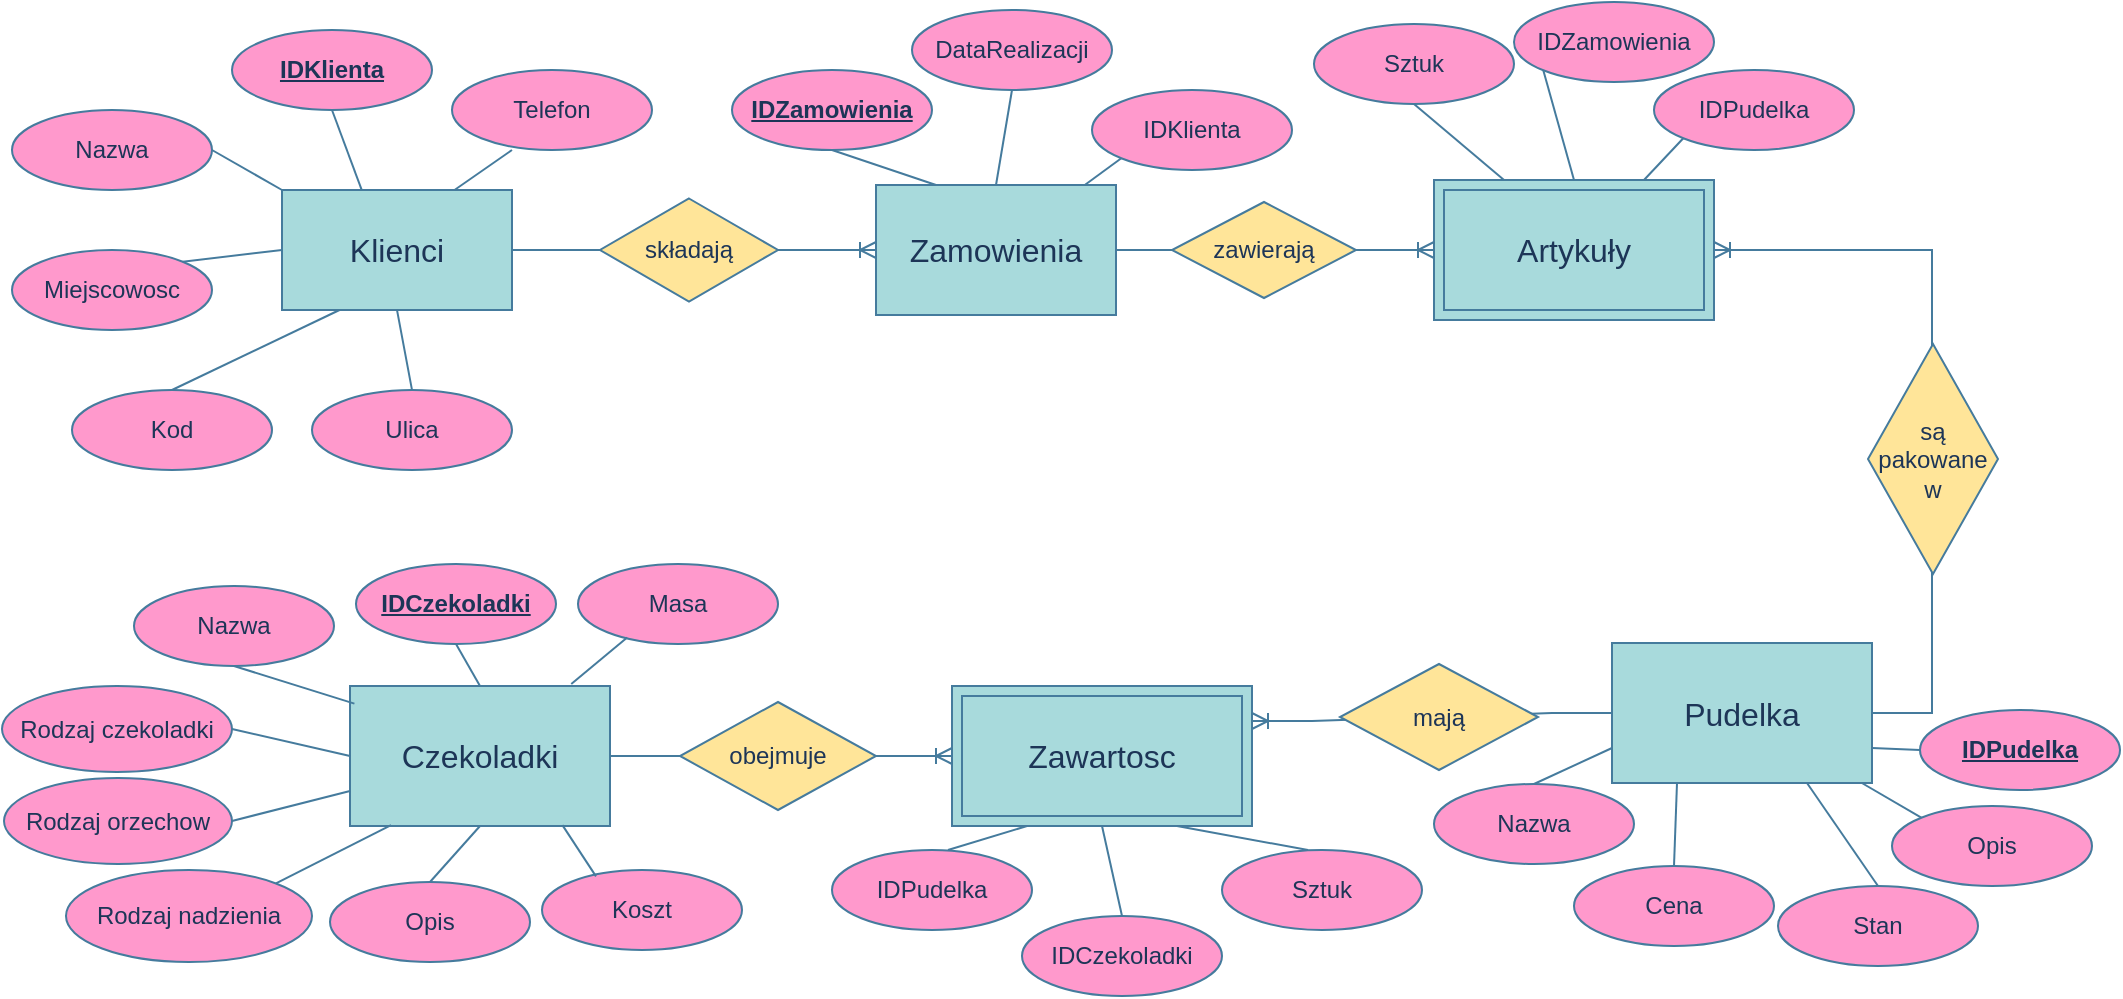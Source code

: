 <mxfile version="22.0.2" type="device">
  <diagram id="R2lEEEUBdFMjLlhIrx00" name="Page-1">
    <mxGraphModel dx="1450" dy="1029" grid="0" gridSize="10" guides="1" tooltips="1" connect="1" arrows="1" fold="1" page="0" pageScale="1" pageWidth="850" pageHeight="1100" background="#ffffff" math="0" shadow="0" extFonts="Permanent Marker^https://fonts.googleapis.com/css?family=Permanent+Marker">
      <root>
        <mxCell id="0" />
        <mxCell id="1" parent="0" />
        <mxCell id="FwKnp5ApS_0fTN7lDVV1-1" value="Klienci" style="whiteSpace=wrap;html=1;align=center;strokeColor=#457B9D;fontColor=#1D3557;fillColor=#A8DADC;fontSize=16;labelBackgroundColor=none;" vertex="1" parent="1">
          <mxGeometry x="-125" y="-111" width="115" height="60" as="geometry" />
        </mxCell>
        <mxCell id="FwKnp5ApS_0fTN7lDVV1-2" value="Pudelka" style="whiteSpace=wrap;html=1;align=center;strokeColor=#457B9D;fontColor=#1D3557;fillColor=#A8DADC;fontSize=16;labelBackgroundColor=none;" vertex="1" parent="1">
          <mxGeometry x="540" y="115.5" width="130" height="70" as="geometry" />
        </mxCell>
        <mxCell id="FwKnp5ApS_0fTN7lDVV1-4" value="&lt;font&gt;Zamowienia&lt;/font&gt;" style="whiteSpace=wrap;html=1;align=center;strokeColor=#457B9D;fontColor=#1D3557;fillColor=#A8DADC;fontSize=16;labelBackgroundColor=none;" vertex="1" parent="1">
          <mxGeometry x="172" y="-113.5" width="120" height="65" as="geometry" />
        </mxCell>
        <mxCell id="FwKnp5ApS_0fTN7lDVV1-5" value="&lt;font style=&quot;font-size: 16px;&quot;&gt;Czekoladki&lt;/font&gt;" style="whiteSpace=wrap;html=1;align=center;strokeColor=#457B9D;fontColor=#1D3557;fillColor=#A8DADC;labelBackgroundColor=none;" vertex="1" parent="1">
          <mxGeometry x="-91" y="137" width="130" height="70" as="geometry" />
        </mxCell>
        <mxCell id="FwKnp5ApS_0fTN7lDVV1-11" value="IDKlienta" style="ellipse;whiteSpace=wrap;html=1;align=center;fontStyle=5;strokeColor=#457B9D;fontColor=#1D3557;fillColor=#FF99CC;labelBackgroundColor=none;" vertex="1" parent="1">
          <mxGeometry x="-150" y="-191" width="100" height="40" as="geometry" />
        </mxCell>
        <mxCell id="FwKnp5ApS_0fTN7lDVV1-19" value="Artykuły" style="shape=ext;margin=3;double=1;whiteSpace=wrap;html=1;align=center;strokeColor=#457B9D;fontColor=#1D3557;fillColor=#A8DADC;fontSize=16;labelBackgroundColor=none;" vertex="1" parent="1">
          <mxGeometry x="451" y="-116" width="140" height="70" as="geometry" />
        </mxCell>
        <mxCell id="FwKnp5ApS_0fTN7lDVV1-20" value="Zawartosc" style="shape=ext;margin=3;double=1;whiteSpace=wrap;html=1;align=center;strokeColor=#457B9D;fontColor=#1D3557;fillColor=#A8DADC;fontSize=16;labelBackgroundColor=none;" vertex="1" parent="1">
          <mxGeometry x="210" y="137" width="150" height="70" as="geometry" />
        </mxCell>
        <mxCell id="FwKnp5ApS_0fTN7lDVV1-21" value="Nazwa" style="ellipse;whiteSpace=wrap;html=1;align=center;strokeColor=#457B9D;fontColor=#1D3557;fillColor=#FF99CC;labelBackgroundColor=none;" vertex="1" parent="1">
          <mxGeometry x="-260" y="-151" width="100" height="40" as="geometry" />
        </mxCell>
        <mxCell id="FwKnp5ApS_0fTN7lDVV1-22" value="Ulica" style="ellipse;whiteSpace=wrap;html=1;align=center;strokeColor=#457B9D;fontColor=#1D3557;fillColor=#FF99CC;labelBackgroundColor=none;" vertex="1" parent="1">
          <mxGeometry x="-110" y="-11" width="100" height="40" as="geometry" />
        </mxCell>
        <mxCell id="FwKnp5ApS_0fTN7lDVV1-23" value="Miejscowosc" style="ellipse;whiteSpace=wrap;html=1;align=center;strokeColor=#457B9D;fontColor=#1D3557;fillColor=#FF99CC;labelBackgroundColor=none;" vertex="1" parent="1">
          <mxGeometry x="-260" y="-81" width="100" height="40" as="geometry" />
        </mxCell>
        <mxCell id="FwKnp5ApS_0fTN7lDVV1-24" value="Kod" style="ellipse;whiteSpace=wrap;html=1;align=center;strokeColor=#457B9D;fontColor=#1D3557;fillColor=#FF99CC;labelBackgroundColor=none;" vertex="1" parent="1">
          <mxGeometry x="-230" y="-11" width="100" height="40" as="geometry" />
        </mxCell>
        <mxCell id="FwKnp5ApS_0fTN7lDVV1-25" value="Telefon" style="ellipse;whiteSpace=wrap;html=1;align=center;strokeColor=#457B9D;fontColor=#1D3557;fillColor=#FF99CC;labelBackgroundColor=none;" vertex="1" parent="1">
          <mxGeometry x="-40" y="-171" width="100" height="40" as="geometry" />
        </mxCell>
        <mxCell id="FwKnp5ApS_0fTN7lDVV1-29" value="" style="edgeStyle=entityRelationEdgeStyle;fontSize=12;html=1;endArrow=ERoneToMany;rounded=0;strokeColor=#457B9D;fontColor=#1D3557;fillColor=#A8DADC;entryX=0;entryY=0.5;entryDx=0;entryDy=0;" edge="1" parent="1" source="FwKnp5ApS_0fTN7lDVV1-1" target="FwKnp5ApS_0fTN7lDVV1-4">
          <mxGeometry width="100" height="100" relative="1" as="geometry">
            <mxPoint x="-10" y="19" as="sourcePoint" />
            <mxPoint x="131.421" y="-81" as="targetPoint" />
          </mxGeometry>
        </mxCell>
        <mxCell id="FwKnp5ApS_0fTN7lDVV1-30" value="" style="endArrow=none;html=1;rounded=0;strokeColor=#457B9D;fontColor=#1D3557;fillColor=#A8DADC;entryX=0.25;entryY=1;entryDx=0;entryDy=0;exitX=0.5;exitY=0;exitDx=0;exitDy=0;" edge="1" parent="1" source="FwKnp5ApS_0fTN7lDVV1-24" target="FwKnp5ApS_0fTN7lDVV1-1">
          <mxGeometry width="50" height="50" relative="1" as="geometry">
            <mxPoint x="-110" y="199" as="sourcePoint" />
            <mxPoint x="-60" y="149" as="targetPoint" />
          </mxGeometry>
        </mxCell>
        <mxCell id="FwKnp5ApS_0fTN7lDVV1-32" value="" style="endArrow=none;html=1;rounded=0;strokeColor=#457B9D;fontColor=#1D3557;fillColor=#A8DADC;entryX=0.5;entryY=1;entryDx=0;entryDy=0;exitX=0.5;exitY=0;exitDx=0;exitDy=0;" edge="1" parent="1" source="FwKnp5ApS_0fTN7lDVV1-22" target="FwKnp5ApS_0fTN7lDVV1-1">
          <mxGeometry width="50" height="50" relative="1" as="geometry">
            <mxPoint x="190" y="139" as="sourcePoint" />
            <mxPoint x="240" y="89" as="targetPoint" />
          </mxGeometry>
        </mxCell>
        <mxCell id="FwKnp5ApS_0fTN7lDVV1-34" value="" style="endArrow=none;html=1;rounded=0;strokeColor=#457B9D;fontColor=#1D3557;fillColor=#A8DADC;exitX=1;exitY=0;exitDx=0;exitDy=0;entryX=0;entryY=0.5;entryDx=0;entryDy=0;" edge="1" parent="1" source="FwKnp5ApS_0fTN7lDVV1-23" target="FwKnp5ApS_0fTN7lDVV1-1">
          <mxGeometry width="50" height="50" relative="1" as="geometry">
            <mxPoint x="190" y="139" as="sourcePoint" />
            <mxPoint x="240" y="89" as="targetPoint" />
          </mxGeometry>
        </mxCell>
        <mxCell id="FwKnp5ApS_0fTN7lDVV1-35" value="" style="endArrow=none;html=1;rounded=0;strokeColor=#457B9D;fontColor=#1D3557;fillColor=#A8DADC;exitX=1;exitY=0.5;exitDx=0;exitDy=0;entryX=0;entryY=0;entryDx=0;entryDy=0;" edge="1" parent="1" source="FwKnp5ApS_0fTN7lDVV1-21" target="FwKnp5ApS_0fTN7lDVV1-1">
          <mxGeometry width="50" height="50" relative="1" as="geometry">
            <mxPoint x="190" y="139" as="sourcePoint" />
            <mxPoint x="240" y="89" as="targetPoint" />
          </mxGeometry>
        </mxCell>
        <mxCell id="FwKnp5ApS_0fTN7lDVV1-36" value="" style="endArrow=none;html=1;rounded=0;strokeColor=#457B9D;fontColor=#1D3557;fillColor=#A8DADC;entryX=0.5;entryY=1;entryDx=0;entryDy=0;exitX=0.346;exitY=-0.003;exitDx=0;exitDy=0;exitPerimeter=0;" edge="1" parent="1" source="FwKnp5ApS_0fTN7lDVV1-1" target="FwKnp5ApS_0fTN7lDVV1-11">
          <mxGeometry width="50" height="50" relative="1" as="geometry">
            <mxPoint x="190" y="139" as="sourcePoint" />
            <mxPoint x="240" y="89" as="targetPoint" />
          </mxGeometry>
        </mxCell>
        <mxCell id="FwKnp5ApS_0fTN7lDVV1-37" value="" style="endArrow=none;html=1;rounded=0;strokeColor=#457B9D;fontColor=#1D3557;fillColor=#A8DADC;entryX=0.3;entryY=1;entryDx=0;entryDy=0;exitX=0.75;exitY=0;exitDx=0;exitDy=0;entryPerimeter=0;" edge="1" parent="1" source="FwKnp5ApS_0fTN7lDVV1-1" target="FwKnp5ApS_0fTN7lDVV1-25">
          <mxGeometry width="50" height="50" relative="1" as="geometry">
            <mxPoint x="190" y="139" as="sourcePoint" />
            <mxPoint x="240" y="89" as="targetPoint" />
          </mxGeometry>
        </mxCell>
        <mxCell id="FwKnp5ApS_0fTN7lDVV1-39" value="IDZamowienia" style="ellipse;whiteSpace=wrap;html=1;align=center;fontStyle=5;strokeColor=#457B9D;fontColor=#1D3557;fillColor=#FF99CC;" vertex="1" parent="1">
          <mxGeometry x="100" y="-171" width="100" height="40" as="geometry" />
        </mxCell>
        <mxCell id="FwKnp5ApS_0fTN7lDVV1-40" value="IDKlienta" style="ellipse;whiteSpace=wrap;html=1;align=center;strokeColor=#457B9D;fontColor=#1D3557;fillColor=#FF99CC;" vertex="1" parent="1">
          <mxGeometry x="280" y="-161" width="100" height="40" as="geometry" />
        </mxCell>
        <mxCell id="FwKnp5ApS_0fTN7lDVV1-41" value="DataRealizacji" style="ellipse;whiteSpace=wrap;html=1;align=center;strokeColor=#457B9D;fontColor=#1D3557;fillColor=#FF99CC;" vertex="1" parent="1">
          <mxGeometry x="190" y="-201" width="100" height="40" as="geometry" />
        </mxCell>
        <mxCell id="FwKnp5ApS_0fTN7lDVV1-42" value="" style="endArrow=none;html=1;rounded=0;strokeColor=#457B9D;fontColor=#1D3557;fillColor=#A8DADC;entryX=0.5;entryY=1;entryDx=0;entryDy=0;exitX=0.25;exitY=0;exitDx=0;exitDy=0;" edge="1" parent="1" source="FwKnp5ApS_0fTN7lDVV1-4" target="FwKnp5ApS_0fTN7lDVV1-39">
          <mxGeometry width="50" height="50" relative="1" as="geometry">
            <mxPoint x="190" y="39" as="sourcePoint" />
            <mxPoint x="240" y="-11" as="targetPoint" />
          </mxGeometry>
        </mxCell>
        <mxCell id="FwKnp5ApS_0fTN7lDVV1-43" value="" style="endArrow=none;html=1;rounded=0;strokeColor=#457B9D;fontColor=#1D3557;fillColor=#A8DADC;exitX=0;exitY=1;exitDx=0;exitDy=0;" edge="1" parent="1" source="FwKnp5ApS_0fTN7lDVV1-40" target="FwKnp5ApS_0fTN7lDVV1-4">
          <mxGeometry width="50" height="50" relative="1" as="geometry">
            <mxPoint x="190" y="39" as="sourcePoint" />
            <mxPoint x="240" y="-11" as="targetPoint" />
          </mxGeometry>
        </mxCell>
        <mxCell id="FwKnp5ApS_0fTN7lDVV1-44" value="" style="endArrow=none;html=1;rounded=0;strokeColor=#457B9D;fontColor=#1D3557;fillColor=#A8DADC;entryX=0.5;entryY=1;entryDx=0;entryDy=0;exitX=0.5;exitY=0;exitDx=0;exitDy=0;" edge="1" parent="1" source="FwKnp5ApS_0fTN7lDVV1-4" target="FwKnp5ApS_0fTN7lDVV1-41">
          <mxGeometry width="50" height="50" relative="1" as="geometry">
            <mxPoint x="190" y="39" as="sourcePoint" />
            <mxPoint x="240" y="-11" as="targetPoint" />
          </mxGeometry>
        </mxCell>
        <mxCell id="FwKnp5ApS_0fTN7lDVV1-47" value="" style="edgeStyle=entityRelationEdgeStyle;fontSize=12;html=1;endArrow=ERoneToMany;rounded=0;strokeColor=#457B9D;fontColor=#1D3557;fillColor=#A8DADC;exitX=1;exitY=0.5;exitDx=0;exitDy=0;" edge="1" parent="1" source="FwKnp5ApS_0fTN7lDVV1-4" target="FwKnp5ApS_0fTN7lDVV1-19">
          <mxGeometry width="100" height="100" relative="1" as="geometry">
            <mxPoint x="215" y="160" as="sourcePoint" />
            <mxPoint x="315" y="60" as="targetPoint" />
          </mxGeometry>
        </mxCell>
        <mxCell id="FwKnp5ApS_0fTN7lDVV1-50" value="" style="edgeStyle=entityRelationEdgeStyle;fontSize=12;html=1;endArrow=ERoneToMany;rounded=0;strokeColor=#457B9D;fontColor=#1D3557;fillColor=#A8DADC;" edge="1" parent="1" source="FwKnp5ApS_0fTN7lDVV1-2" target="FwKnp5ApS_0fTN7lDVV1-19">
          <mxGeometry width="100" height="100" relative="1" as="geometry">
            <mxPoint x="620" y="91" as="sourcePoint" />
            <mxPoint x="308" y="-20" as="targetPoint" />
          </mxGeometry>
        </mxCell>
        <mxCell id="FwKnp5ApS_0fTN7lDVV1-54" value="IDCzekoladki" style="ellipse;whiteSpace=wrap;html=1;align=center;fontStyle=5;strokeColor=#457B9D;fontColor=#1D3557;fillColor=#FF99CC;" vertex="1" parent="1">
          <mxGeometry x="-88" y="76" width="100" height="40" as="geometry" />
        </mxCell>
        <mxCell id="FwKnp5ApS_0fTN7lDVV1-55" value="Nazwa" style="ellipse;whiteSpace=wrap;html=1;align=center;strokeColor=#457B9D;fontColor=#1D3557;fillColor=#FF99CC;" vertex="1" parent="1">
          <mxGeometry x="-199" y="87" width="100" height="40" as="geometry" />
        </mxCell>
        <mxCell id="FwKnp5ApS_0fTN7lDVV1-56" value="Rodzaj czekoladki" style="ellipse;whiteSpace=wrap;html=1;align=center;strokeColor=#457B9D;fontColor=#1D3557;fillColor=#FF99CC;" vertex="1" parent="1">
          <mxGeometry x="-265" y="137" width="115" height="43" as="geometry" />
        </mxCell>
        <mxCell id="FwKnp5ApS_0fTN7lDVV1-57" value="Rodzaj orzechow" style="ellipse;whiteSpace=wrap;html=1;align=center;strokeColor=#457B9D;fontColor=#1D3557;fillColor=#FF99CC;" vertex="1" parent="1">
          <mxGeometry x="-264" y="183" width="114" height="43" as="geometry" />
        </mxCell>
        <mxCell id="FwKnp5ApS_0fTN7lDVV1-58" value="Rodzaj nadzienia" style="ellipse;whiteSpace=wrap;html=1;align=center;strokeColor=#457B9D;fontColor=#1D3557;fillColor=#FF99CC;" vertex="1" parent="1">
          <mxGeometry x="-233" y="229" width="123" height="46" as="geometry" />
        </mxCell>
        <mxCell id="FwKnp5ApS_0fTN7lDVV1-59" value="Opis" style="ellipse;whiteSpace=wrap;html=1;align=center;strokeColor=#457B9D;fontColor=#1D3557;fillColor=#FF99CC;" vertex="1" parent="1">
          <mxGeometry x="-101" y="235" width="100" height="40" as="geometry" />
        </mxCell>
        <mxCell id="FwKnp5ApS_0fTN7lDVV1-60" value="Koszt" style="ellipse;whiteSpace=wrap;html=1;align=center;strokeColor=#457B9D;fontColor=#1D3557;fillColor=#FF99CC;" vertex="1" parent="1">
          <mxGeometry x="5" y="229" width="100" height="40" as="geometry" />
        </mxCell>
        <mxCell id="FwKnp5ApS_0fTN7lDVV1-61" value="Masa" style="ellipse;whiteSpace=wrap;html=1;align=center;strokeColor=#457B9D;fontColor=#1D3557;fillColor=#FF99CC;" vertex="1" parent="1">
          <mxGeometry x="23" y="76" width="100" height="40" as="geometry" />
        </mxCell>
        <mxCell id="FwKnp5ApS_0fTN7lDVV1-62" value="IDPudelka" style="ellipse;whiteSpace=wrap;html=1;align=center;strokeColor=#457B9D;fontColor=#1D3557;fillColor=#FF99CC;" vertex="1" parent="1">
          <mxGeometry x="150" y="219" width="100" height="40" as="geometry" />
        </mxCell>
        <mxCell id="FwKnp5ApS_0fTN7lDVV1-63" value="IDCzekoladki" style="ellipse;whiteSpace=wrap;html=1;align=center;strokeColor=#457B9D;fontColor=#1D3557;fillColor=#FF99CC;" vertex="1" parent="1">
          <mxGeometry x="245" y="252" width="100" height="40" as="geometry" />
        </mxCell>
        <mxCell id="FwKnp5ApS_0fTN7lDVV1-64" value="Sztuk" style="ellipse;whiteSpace=wrap;html=1;align=center;strokeColor=#457B9D;fontColor=#1D3557;fillColor=#FF99CC;" vertex="1" parent="1">
          <mxGeometry x="345" y="219" width="100" height="40" as="geometry" />
        </mxCell>
        <mxCell id="FwKnp5ApS_0fTN7lDVV1-65" value="IDPudelka" style="ellipse;whiteSpace=wrap;html=1;align=center;fontStyle=5;strokeColor=#457B9D;fontColor=#1D3557;fillColor=#FF99CC;" vertex="1" parent="1">
          <mxGeometry x="694" y="149" width="100" height="40" as="geometry" />
        </mxCell>
        <mxCell id="FwKnp5ApS_0fTN7lDVV1-66" value="Nazwa" style="ellipse;whiteSpace=wrap;html=1;align=center;strokeColor=#457B9D;fontColor=#1D3557;fillColor=#FF99CC;" vertex="1" parent="1">
          <mxGeometry x="451" y="186" width="100" height="40" as="geometry" />
        </mxCell>
        <mxCell id="FwKnp5ApS_0fTN7lDVV1-67" value="Opis" style="ellipse;whiteSpace=wrap;html=1;align=center;strokeColor=#457B9D;fontColor=#1D3557;fillColor=#FF99CC;" vertex="1" parent="1">
          <mxGeometry x="680" y="197" width="100" height="40" as="geometry" />
        </mxCell>
        <mxCell id="FwKnp5ApS_0fTN7lDVV1-68" value="Cena" style="ellipse;whiteSpace=wrap;html=1;align=center;strokeColor=#457B9D;fontColor=#1D3557;fillColor=#FF99CC;" vertex="1" parent="1">
          <mxGeometry x="521" y="227" width="100" height="40" as="geometry" />
        </mxCell>
        <mxCell id="FwKnp5ApS_0fTN7lDVV1-69" value="Stan" style="ellipse;whiteSpace=wrap;html=1;align=center;strokeColor=#457B9D;fontColor=#1D3557;fillColor=#FF99CC;" vertex="1" parent="1">
          <mxGeometry x="623" y="237" width="100" height="40" as="geometry" />
        </mxCell>
        <mxCell id="FwKnp5ApS_0fTN7lDVV1-70" value="Sztuk" style="ellipse;whiteSpace=wrap;html=1;align=center;strokeColor=#457B9D;fontColor=#1D3557;fillColor=#FF99CC;" vertex="1" parent="1">
          <mxGeometry x="391" y="-194" width="100" height="40" as="geometry" />
        </mxCell>
        <mxCell id="FwKnp5ApS_0fTN7lDVV1-71" value="IDPudelka" style="ellipse;whiteSpace=wrap;html=1;align=center;strokeColor=#457B9D;fontColor=#1D3557;fillColor=#FF99CC;" vertex="1" parent="1">
          <mxGeometry x="561" y="-171" width="100" height="40" as="geometry" />
        </mxCell>
        <mxCell id="FwKnp5ApS_0fTN7lDVV1-72" value="IDZamowienia" style="ellipse;whiteSpace=wrap;html=1;align=center;strokeColor=#457B9D;fontColor=#1D3557;fillColor=#FF99CC;" vertex="1" parent="1">
          <mxGeometry x="491" y="-205" width="100" height="40" as="geometry" />
        </mxCell>
        <mxCell id="FwKnp5ApS_0fTN7lDVV1-73" value="" style="endArrow=none;html=1;rounded=0;strokeColor=#457B9D;fontColor=#1D3557;fillColor=#A8DADC;entryX=0.5;entryY=1;entryDx=0;entryDy=0;exitX=0.25;exitY=0;exitDx=0;exitDy=0;" edge="1" parent="1" source="FwKnp5ApS_0fTN7lDVV1-19" target="FwKnp5ApS_0fTN7lDVV1-70">
          <mxGeometry width="50" height="50" relative="1" as="geometry">
            <mxPoint x="240" y="135" as="sourcePoint" />
            <mxPoint x="290" y="85" as="targetPoint" />
          </mxGeometry>
        </mxCell>
        <mxCell id="FwKnp5ApS_0fTN7lDVV1-74" value="" style="endArrow=none;html=1;rounded=0;strokeColor=#457B9D;fontColor=#1D3557;fillColor=#A8DADC;entryX=0;entryY=1;entryDx=0;entryDy=0;exitX=0.5;exitY=0;exitDx=0;exitDy=0;" edge="1" parent="1" source="FwKnp5ApS_0fTN7lDVV1-19" target="FwKnp5ApS_0fTN7lDVV1-72">
          <mxGeometry width="50" height="50" relative="1" as="geometry">
            <mxPoint x="240" y="135" as="sourcePoint" />
            <mxPoint x="290" y="85" as="targetPoint" />
          </mxGeometry>
        </mxCell>
        <mxCell id="FwKnp5ApS_0fTN7lDVV1-75" value="" style="endArrow=none;html=1;rounded=0;strokeColor=#457B9D;fontColor=#1D3557;fillColor=#A8DADC;entryX=0;entryY=1;entryDx=0;entryDy=0;exitX=0.75;exitY=0;exitDx=0;exitDy=0;" edge="1" parent="1" source="FwKnp5ApS_0fTN7lDVV1-19" target="FwKnp5ApS_0fTN7lDVV1-71">
          <mxGeometry width="50" height="50" relative="1" as="geometry">
            <mxPoint x="528" y="-113" as="sourcePoint" />
            <mxPoint x="290" y="85" as="targetPoint" />
          </mxGeometry>
        </mxCell>
        <mxCell id="FwKnp5ApS_0fTN7lDVV1-76" value="" style="endArrow=none;html=1;rounded=0;strokeColor=#457B9D;fontColor=#1D3557;fillColor=#A8DADC;entryX=0.5;entryY=0;entryDx=0;entryDy=0;exitX=0.25;exitY=1;exitDx=0;exitDy=0;" edge="1" parent="1" source="FwKnp5ApS_0fTN7lDVV1-20">
          <mxGeometry width="50" height="50" relative="1" as="geometry">
            <mxPoint x="248" y="175" as="sourcePoint" />
            <mxPoint x="208" y="219" as="targetPoint" />
          </mxGeometry>
        </mxCell>
        <mxCell id="FwKnp5ApS_0fTN7lDVV1-77" value="" style="endArrow=none;html=1;rounded=0;strokeColor=#457B9D;fontColor=#1D3557;fillColor=#A8DADC;entryX=0.5;entryY=1;entryDx=0;entryDy=0;exitX=0.5;exitY=0;exitDx=0;exitDy=0;" edge="1" parent="1" source="FwKnp5ApS_0fTN7lDVV1-63" target="FwKnp5ApS_0fTN7lDVV1-20">
          <mxGeometry width="50" height="50" relative="1" as="geometry">
            <mxPoint x="248" y="175" as="sourcePoint" />
            <mxPoint x="298" y="125" as="targetPoint" />
          </mxGeometry>
        </mxCell>
        <mxCell id="FwKnp5ApS_0fTN7lDVV1-78" value="" style="endArrow=none;html=1;rounded=0;strokeColor=#457B9D;fontColor=#1D3557;fillColor=#A8DADC;entryX=0.75;entryY=1;entryDx=0;entryDy=0;exitX=0.5;exitY=0;exitDx=0;exitDy=0;" edge="1" parent="1" target="FwKnp5ApS_0fTN7lDVV1-20">
          <mxGeometry width="50" height="50" relative="1" as="geometry">
            <mxPoint x="388" y="219" as="sourcePoint" />
            <mxPoint x="298" y="125" as="targetPoint" />
          </mxGeometry>
        </mxCell>
        <mxCell id="FwKnp5ApS_0fTN7lDVV1-79" value="" style="endArrow=none;html=1;rounded=0;strokeColor=#457B9D;fontColor=#1D3557;fillColor=#A8DADC;entryX=0;entryY=0.75;entryDx=0;entryDy=0;exitX=0.5;exitY=0;exitDx=0;exitDy=0;" edge="1" parent="1" source="FwKnp5ApS_0fTN7lDVV1-66" target="FwKnp5ApS_0fTN7lDVV1-2">
          <mxGeometry width="50" height="50" relative="1" as="geometry">
            <mxPoint x="240" y="135" as="sourcePoint" />
            <mxPoint x="290" y="85" as="targetPoint" />
          </mxGeometry>
        </mxCell>
        <mxCell id="FwKnp5ApS_0fTN7lDVV1-80" value="" style="endArrow=none;html=1;rounded=0;strokeColor=#457B9D;fontColor=#1D3557;fillColor=#A8DADC;entryX=0.25;entryY=1;entryDx=0;entryDy=0;exitX=0.5;exitY=0;exitDx=0;exitDy=0;" edge="1" parent="1" source="FwKnp5ApS_0fTN7lDVV1-68" target="FwKnp5ApS_0fTN7lDVV1-2">
          <mxGeometry width="50" height="50" relative="1" as="geometry">
            <mxPoint x="240" y="135" as="sourcePoint" />
            <mxPoint x="290" y="85" as="targetPoint" />
          </mxGeometry>
        </mxCell>
        <mxCell id="FwKnp5ApS_0fTN7lDVV1-81" value="" style="endArrow=none;html=1;rounded=0;strokeColor=#457B9D;fontColor=#1D3557;fillColor=#A8DADC;entryX=0.75;entryY=1;entryDx=0;entryDy=0;exitX=0.5;exitY=0;exitDx=0;exitDy=0;" edge="1" parent="1" source="FwKnp5ApS_0fTN7lDVV1-69" target="FwKnp5ApS_0fTN7lDVV1-2">
          <mxGeometry width="50" height="50" relative="1" as="geometry">
            <mxPoint x="240" y="135" as="sourcePoint" />
            <mxPoint x="290" y="85" as="targetPoint" />
          </mxGeometry>
        </mxCell>
        <mxCell id="FwKnp5ApS_0fTN7lDVV1-82" value="" style="endArrow=none;html=1;rounded=0;strokeColor=#457B9D;fontColor=#1D3557;fillColor=#A8DADC;entryX=0;entryY=0.5;entryDx=0;entryDy=0;exitX=1;exitY=0.75;exitDx=0;exitDy=0;" edge="1" parent="1" source="FwKnp5ApS_0fTN7lDVV1-2" target="FwKnp5ApS_0fTN7lDVV1-65">
          <mxGeometry width="50" height="50" relative="1" as="geometry">
            <mxPoint x="240" y="135" as="sourcePoint" />
            <mxPoint x="290" y="85" as="targetPoint" />
          </mxGeometry>
        </mxCell>
        <mxCell id="FwKnp5ApS_0fTN7lDVV1-83" value="" style="endArrow=none;html=1;rounded=0;strokeColor=#457B9D;fontColor=#1D3557;fillColor=#A8DADC;entryX=0;entryY=0;entryDx=0;entryDy=0;" edge="1" parent="1" source="FwKnp5ApS_0fTN7lDVV1-2" target="FwKnp5ApS_0fTN7lDVV1-67">
          <mxGeometry width="50" height="50" relative="1" as="geometry">
            <mxPoint x="240" y="135" as="sourcePoint" />
            <mxPoint x="290" y="85" as="targetPoint" />
          </mxGeometry>
        </mxCell>
        <mxCell id="FwKnp5ApS_0fTN7lDVV1-84" value="" style="endArrow=none;html=1;rounded=0;strokeColor=#457B9D;fontColor=#1D3557;fillColor=#A8DADC;entryX=0.5;entryY=1;entryDx=0;entryDy=0;exitX=0.5;exitY=0;exitDx=0;exitDy=0;" edge="1" parent="1" source="FwKnp5ApS_0fTN7lDVV1-5" target="FwKnp5ApS_0fTN7lDVV1-54">
          <mxGeometry width="50" height="50" relative="1" as="geometry">
            <mxPoint x="222" y="72" as="sourcePoint" />
            <mxPoint x="272" y="22" as="targetPoint" />
          </mxGeometry>
        </mxCell>
        <mxCell id="FwKnp5ApS_0fTN7lDVV1-85" value="" style="endArrow=none;html=1;rounded=0;strokeColor=#457B9D;fontColor=#1D3557;fillColor=#A8DADC;entryX=0.5;entryY=1;entryDx=0;entryDy=0;exitX=0.017;exitY=0.126;exitDx=0;exitDy=0;exitPerimeter=0;" edge="1" parent="1" source="FwKnp5ApS_0fTN7lDVV1-5" target="FwKnp5ApS_0fTN7lDVV1-55">
          <mxGeometry width="50" height="50" relative="1" as="geometry">
            <mxPoint x="222" y="72" as="sourcePoint" />
            <mxPoint x="272" y="22" as="targetPoint" />
          </mxGeometry>
        </mxCell>
        <mxCell id="FwKnp5ApS_0fTN7lDVV1-86" value="" style="endArrow=none;html=1;rounded=0;strokeColor=#457B9D;fontColor=#1D3557;fillColor=#A8DADC;entryX=1;entryY=0.5;entryDx=0;entryDy=0;exitX=0;exitY=0.5;exitDx=0;exitDy=0;" edge="1" parent="1" source="FwKnp5ApS_0fTN7lDVV1-5" target="FwKnp5ApS_0fTN7lDVV1-56">
          <mxGeometry width="50" height="50" relative="1" as="geometry">
            <mxPoint x="222" y="72" as="sourcePoint" />
            <mxPoint x="272" y="22" as="targetPoint" />
          </mxGeometry>
        </mxCell>
        <mxCell id="FwKnp5ApS_0fTN7lDVV1-87" value="" style="endArrow=none;html=1;rounded=0;strokeColor=#457B9D;fontColor=#1D3557;fillColor=#A8DADC;entryX=1;entryY=0.5;entryDx=0;entryDy=0;exitX=0;exitY=0.75;exitDx=0;exitDy=0;" edge="1" parent="1" source="FwKnp5ApS_0fTN7lDVV1-5" target="FwKnp5ApS_0fTN7lDVV1-57">
          <mxGeometry width="50" height="50" relative="1" as="geometry">
            <mxPoint x="222" y="72" as="sourcePoint" />
            <mxPoint x="272" y="22" as="targetPoint" />
          </mxGeometry>
        </mxCell>
        <mxCell id="FwKnp5ApS_0fTN7lDVV1-88" value="" style="endArrow=none;html=1;rounded=0;strokeColor=#457B9D;fontColor=#1D3557;fillColor=#A8DADC;entryX=1;entryY=0;entryDx=0;entryDy=0;exitX=0.158;exitY=0.994;exitDx=0;exitDy=0;exitPerimeter=0;" edge="1" parent="1" source="FwKnp5ApS_0fTN7lDVV1-5" target="FwKnp5ApS_0fTN7lDVV1-58">
          <mxGeometry width="50" height="50" relative="1" as="geometry">
            <mxPoint x="-74" y="213" as="sourcePoint" />
            <mxPoint x="272" y="22" as="targetPoint" />
          </mxGeometry>
        </mxCell>
        <mxCell id="FwKnp5ApS_0fTN7lDVV1-89" value="" style="endArrow=none;html=1;rounded=0;strokeColor=#457B9D;fontColor=#1D3557;fillColor=#A8DADC;entryX=0.5;entryY=0;entryDx=0;entryDy=0;exitX=0.5;exitY=1;exitDx=0;exitDy=0;" edge="1" parent="1" source="FwKnp5ApS_0fTN7lDVV1-5" target="FwKnp5ApS_0fTN7lDVV1-59">
          <mxGeometry width="50" height="50" relative="1" as="geometry">
            <mxPoint x="222" y="72" as="sourcePoint" />
            <mxPoint x="272" y="22" as="targetPoint" />
          </mxGeometry>
        </mxCell>
        <mxCell id="FwKnp5ApS_0fTN7lDVV1-90" value="" style="endArrow=none;html=1;rounded=0;strokeColor=#457B9D;fontColor=#1D3557;fillColor=#A8DADC;entryX=0.851;entryY=-0.014;entryDx=0;entryDy=0;exitX=0.246;exitY=0.92;exitDx=0;exitDy=0;exitPerimeter=0;entryPerimeter=0;" edge="1" parent="1" source="FwKnp5ApS_0fTN7lDVV1-61" target="FwKnp5ApS_0fTN7lDVV1-5">
          <mxGeometry width="50" height="50" relative="1" as="geometry">
            <mxPoint x="57.6" y="197.78" as="sourcePoint" />
            <mxPoint x="272" y="22" as="targetPoint" />
          </mxGeometry>
        </mxCell>
        <mxCell id="FwKnp5ApS_0fTN7lDVV1-91" value="" style="endArrow=none;html=1;rounded=0;strokeColor=#457B9D;fontColor=#1D3557;fillColor=#A8DADC;entryX=0.27;entryY=0.08;entryDx=0;entryDy=0;entryPerimeter=0;exitX=0.817;exitY=0.994;exitDx=0;exitDy=0;exitPerimeter=0;" edge="1" parent="1" source="FwKnp5ApS_0fTN7lDVV1-5" target="FwKnp5ApS_0fTN7lDVV1-60">
          <mxGeometry width="50" height="50" relative="1" as="geometry">
            <mxPoint x="222" y="72" as="sourcePoint" />
            <mxPoint x="272" y="22" as="targetPoint" />
          </mxGeometry>
        </mxCell>
        <mxCell id="FwKnp5ApS_0fTN7lDVV1-92" value="składają" style="shape=rhombus;perimeter=rhombusPerimeter;whiteSpace=wrap;html=1;align=center;strokeColor=#457B9D;fontColor=#1D3557;fillColor=#FFE599;" vertex="1" parent="1">
          <mxGeometry x="34" y="-106.75" width="89" height="51.5" as="geometry" />
        </mxCell>
        <mxCell id="FwKnp5ApS_0fTN7lDVV1-95" value="zawierają" style="shape=rhombus;perimeter=rhombusPerimeter;whiteSpace=wrap;html=1;align=center;strokeColor=#457B9D;fontColor=#1D3557;fillColor=#FFE599;" vertex="1" parent="1">
          <mxGeometry x="320" y="-105" width="92" height="48" as="geometry" />
        </mxCell>
        <mxCell id="FwKnp5ApS_0fTN7lDVV1-100" value="" style="edgeStyle=entityRelationEdgeStyle;fontSize=12;html=1;endArrow=ERoneToMany;rounded=0;strokeColor=#457B9D;fontColor=#1D3557;fillColor=#A8DADC;exitX=1;exitY=0.5;exitDx=0;exitDy=0;entryX=0;entryY=0.5;entryDx=0;entryDy=0;" edge="1" parent="1" source="FwKnp5ApS_0fTN7lDVV1-5" target="FwKnp5ApS_0fTN7lDVV1-20">
          <mxGeometry width="100" height="100" relative="1" as="geometry">
            <mxPoint x="215" y="206" as="sourcePoint" />
            <mxPoint x="315" y="106" as="targetPoint" />
          </mxGeometry>
        </mxCell>
        <mxCell id="FwKnp5ApS_0fTN7lDVV1-97" value="obejmuje" style="shape=rhombus;perimeter=rhombusPerimeter;whiteSpace=wrap;html=1;align=center;strokeColor=#457B9D;fontColor=#1D3557;fillColor=#FFE599;verticalAlign=middle;" vertex="1" parent="1">
          <mxGeometry x="74" y="145" width="98" height="54" as="geometry" />
        </mxCell>
        <mxCell id="FwKnp5ApS_0fTN7lDVV1-103" value="są pakowane w" style="shape=rhombus;perimeter=rhombusPerimeter;whiteSpace=wrap;html=1;align=center;strokeColor=#457B9D;fontColor=#1D3557;fillColor=#FFE599;direction=south;" vertex="1" parent="1">
          <mxGeometry x="668" y="-34" width="65" height="115" as="geometry" />
        </mxCell>
        <mxCell id="FwKnp5ApS_0fTN7lDVV1-109" value="" style="edgeStyle=entityRelationEdgeStyle;fontSize=12;html=1;endArrow=ERoneToMany;rounded=0;strokeColor=#457B9D;fontColor=#1D3557;fillColor=#A8DADC;entryX=1;entryY=0.25;entryDx=0;entryDy=0;exitX=0;exitY=0.5;exitDx=0;exitDy=0;" edge="1" parent="1" source="FwKnp5ApS_0fTN7lDVV1-2" target="FwKnp5ApS_0fTN7lDVV1-20">
          <mxGeometry width="100" height="100" relative="1" as="geometry">
            <mxPoint x="432" y="57" as="sourcePoint" />
            <mxPoint x="315" y="6" as="targetPoint" />
          </mxGeometry>
        </mxCell>
        <mxCell id="FwKnp5ApS_0fTN7lDVV1-105" value="mają" style="shape=rhombus;perimeter=rhombusPerimeter;whiteSpace=wrap;html=1;align=center;strokeColor=#457B9D;fontColor=#1D3557;fillColor=#FFE599;" vertex="1" parent="1">
          <mxGeometry x="404" y="126" width="99" height="53" as="geometry" />
        </mxCell>
      </root>
    </mxGraphModel>
  </diagram>
</mxfile>
